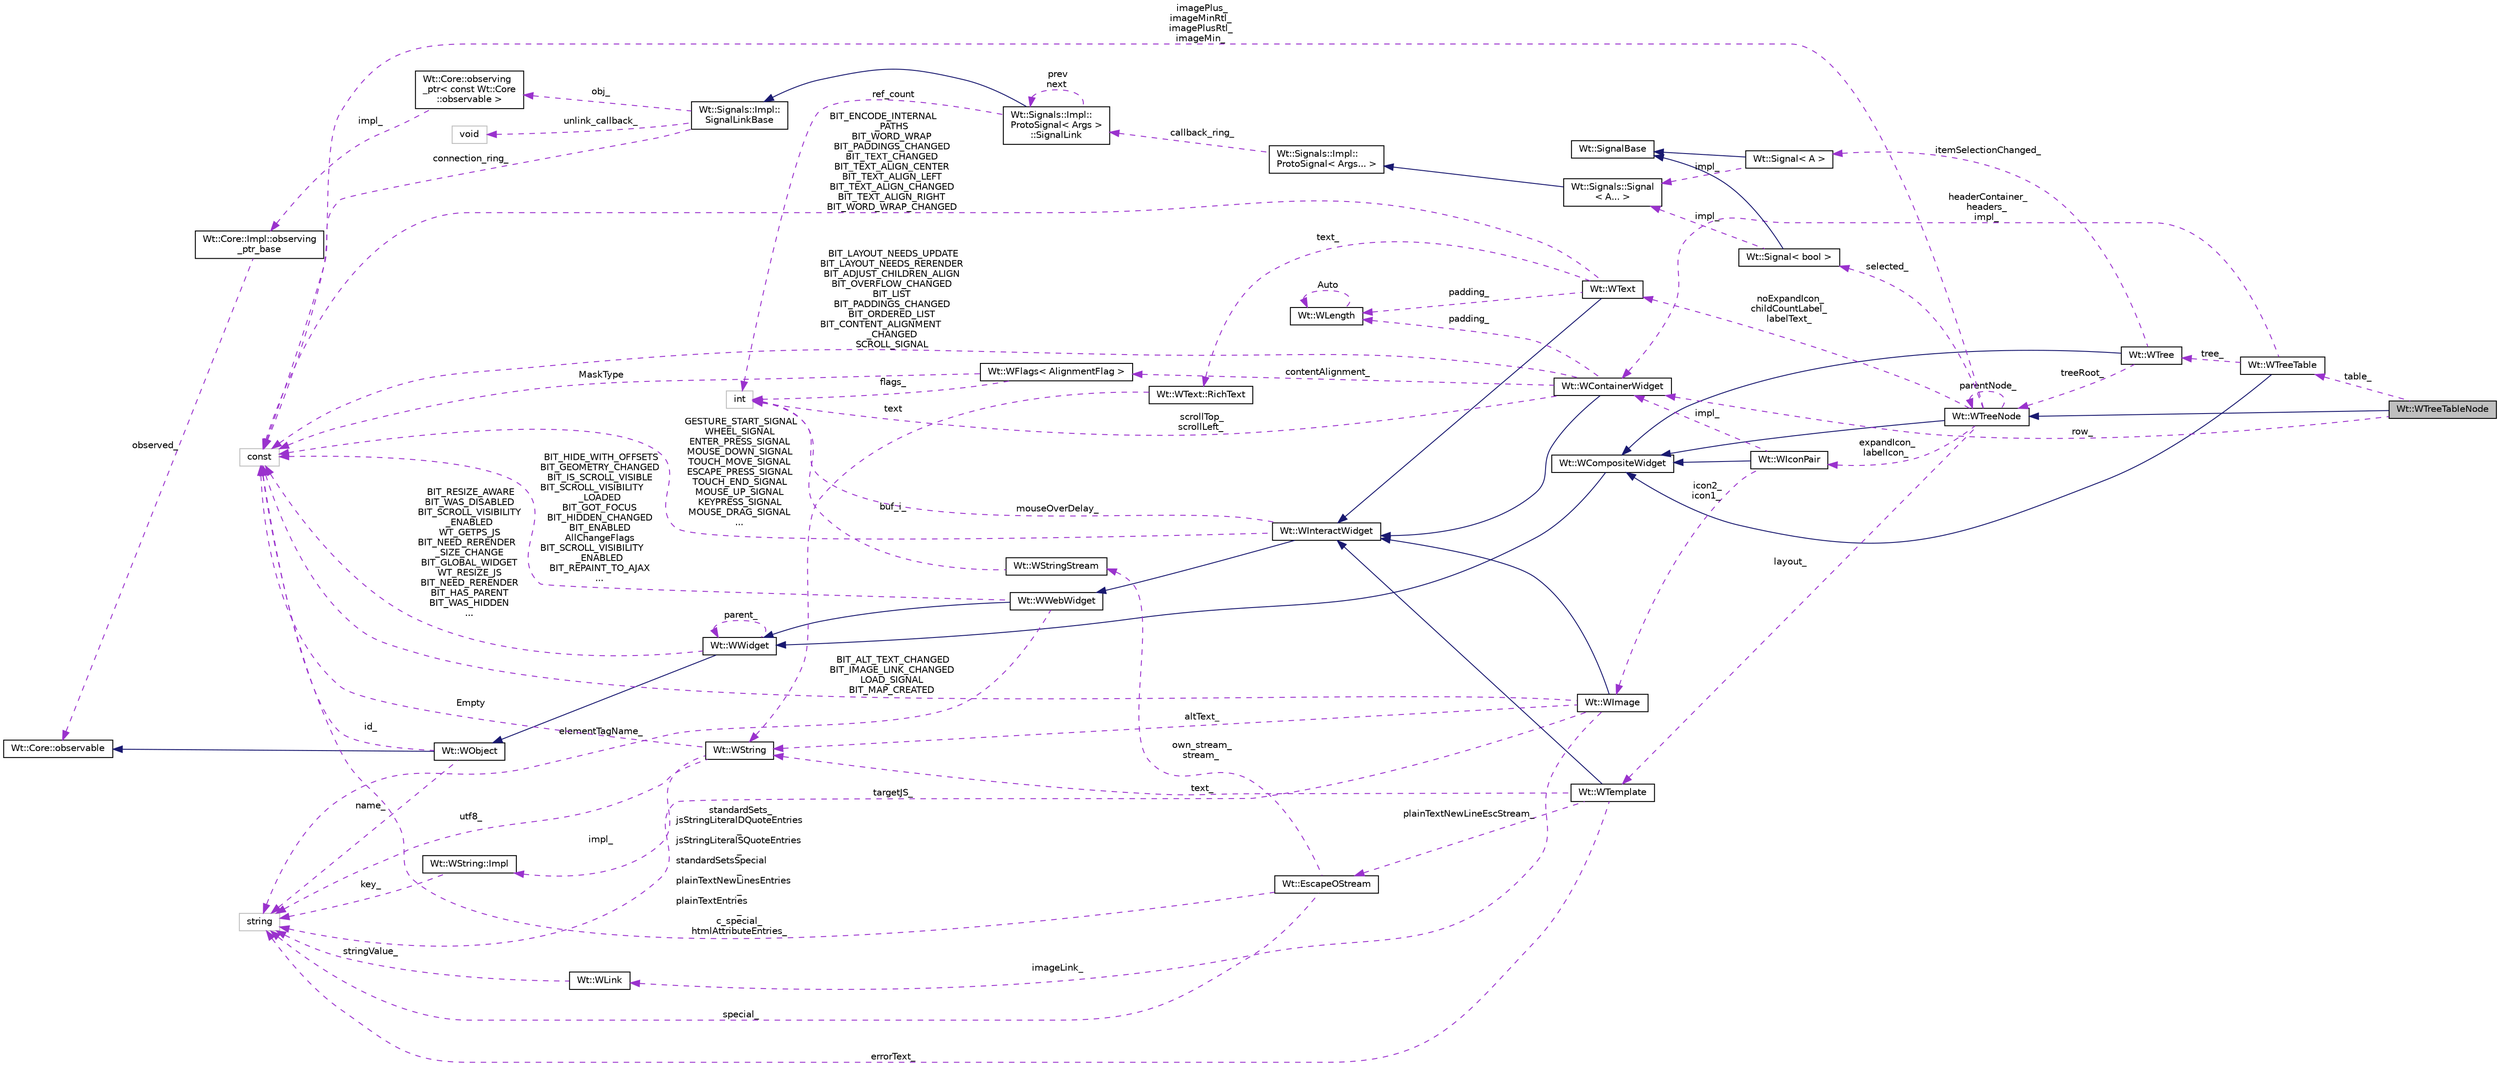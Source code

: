 digraph "Wt::WTreeTableNode"
{
 // LATEX_PDF_SIZE
  edge [fontname="Helvetica",fontsize="10",labelfontname="Helvetica",labelfontsize="10"];
  node [fontname="Helvetica",fontsize="10",shape=record];
  rankdir="LR";
  Node1 [label="Wt::WTreeTableNode",height=0.2,width=0.4,color="black", fillcolor="grey75", style="filled", fontcolor="black",tooltip="A specialized tree node which allows additional data to be associated with each node."];
  Node2 -> Node1 [dir="back",color="midnightblue",fontsize="10",style="solid"];
  Node2 [label="Wt::WTreeNode",height=0.2,width=0.4,color="black", fillcolor="white", style="filled",URL="$classWt_1_1WTreeNode.html",tooltip="A single node in a tree."];
  Node3 -> Node2 [dir="back",color="midnightblue",fontsize="10",style="solid"];
  Node3 [label="Wt::WCompositeWidget",height=0.2,width=0.4,color="black", fillcolor="white", style="filled",URL="$classWt_1_1WCompositeWidget.html",tooltip="A widget that hides the implementation of composite widgets."];
  Node4 -> Node3 [dir="back",color="midnightblue",fontsize="10",style="solid"];
  Node4 [label="Wt::WWidget",height=0.2,width=0.4,color="black", fillcolor="white", style="filled",URL="$classWt_1_1WWidget.html",tooltip="The abstract base class for a user-interface component."];
  Node5 -> Node4 [dir="back",color="midnightblue",fontsize="10",style="solid"];
  Node5 [label="Wt::WObject",height=0.2,width=0.4,color="black", fillcolor="white", style="filled",URL="$classWt_1_1WObject.html",tooltip="A base class for objects that participate in the signal/slot system."];
  Node6 -> Node5 [dir="back",color="midnightblue",fontsize="10",style="solid"];
  Node6 [label="Wt::Core::observable",height=0.2,width=0.4,color="black", fillcolor="white", style="filled",URL="$classWt_1_1Core_1_1observable.html",tooltip="A base class for objects whose life-time can be tracked."];
  Node7 -> Node5 [dir="back",color="darkorchid3",fontsize="10",style="dashed",label=" name_" ];
  Node7 [label="string",height=0.2,width=0.4,color="grey75", fillcolor="white", style="filled",tooltip=" "];
  Node8 -> Node5 [dir="back",color="darkorchid3",fontsize="10",style="dashed",label=" id_" ];
  Node8 [label="const",height=0.2,width=0.4,color="grey75", fillcolor="white", style="filled",tooltip=" "];
  Node4 -> Node4 [dir="back",color="darkorchid3",fontsize="10",style="dashed",label=" parent_" ];
  Node8 -> Node4 [dir="back",color="darkorchid3",fontsize="10",style="dashed",label=" BIT_RESIZE_AWARE\nBIT_WAS_DISABLED\nBIT_SCROLL_VISIBILITY\l_ENABLED\nWT_GETPS_JS\nBIT_NEED_RERENDER\l_SIZE_CHANGE\nBIT_GLOBAL_WIDGET\nWT_RESIZE_JS\nBIT_NEED_RERENDER\nBIT_HAS_PARENT\nBIT_WAS_HIDDEN\n..." ];
  Node9 -> Node2 [dir="back",color="darkorchid3",fontsize="10",style="dashed",label=" layout_" ];
  Node9 [label="Wt::WTemplate",height=0.2,width=0.4,color="black", fillcolor="white", style="filled",URL="$classWt_1_1WTemplate.html",tooltip="A widget that renders an XHTML template."];
  Node10 -> Node9 [dir="back",color="midnightblue",fontsize="10",style="solid"];
  Node10 [label="Wt::WInteractWidget",height=0.2,width=0.4,color="black", fillcolor="white", style="filled",URL="$classWt_1_1WInteractWidget.html",tooltip="An abstract widget that can receive user-interface interaction."];
  Node11 -> Node10 [dir="back",color="midnightblue",fontsize="10",style="solid"];
  Node11 [label="Wt::WWebWidget",height=0.2,width=0.4,color="black", fillcolor="white", style="filled",URL="$classWt_1_1WWebWidget.html",tooltip="A base class for widgets with an HTML counterpart."];
  Node4 -> Node11 [dir="back",color="midnightblue",fontsize="10",style="solid"];
  Node7 -> Node11 [dir="back",color="darkorchid3",fontsize="10",style="dashed",label=" elementTagName_" ];
  Node8 -> Node11 [dir="back",color="darkorchid3",fontsize="10",style="dashed",label=" BIT_HIDE_WITH_OFFSETS\nBIT_GEOMETRY_CHANGED\nBIT_IS_SCROLL_VISIBLE\nBIT_SCROLL_VISIBILITY\l_LOADED\nBIT_GOT_FOCUS\nBIT_HIDDEN_CHANGED\nBIT_ENABLED\nAllChangeFlags\nBIT_SCROLL_VISIBILITY\l_ENABLED\nBIT_REPAINT_TO_AJAX\n..." ];
  Node12 -> Node10 [dir="back",color="darkorchid3",fontsize="10",style="dashed",label=" mouseOverDelay_" ];
  Node12 [label="int",height=0.2,width=0.4,color="grey75", fillcolor="white", style="filled",tooltip=" "];
  Node8 -> Node10 [dir="back",color="darkorchid3",fontsize="10",style="dashed",label=" GESTURE_START_SIGNAL\nWHEEL_SIGNAL\nENTER_PRESS_SIGNAL\nMOUSE_DOWN_SIGNAL\nTOUCH_MOVE_SIGNAL\nESCAPE_PRESS_SIGNAL\nTOUCH_END_SIGNAL\nMOUSE_UP_SIGNAL\nKEYPRESS_SIGNAL\nMOUSE_DRAG_SIGNAL\n..." ];
  Node13 -> Node9 [dir="back",color="darkorchid3",fontsize="10",style="dashed",label=" text_" ];
  Node13 [label="Wt::WString",height=0.2,width=0.4,color="black", fillcolor="white", style="filled",URL="$classWt_1_1WString.html",tooltip="A value class which describes a locale-aware unicode string."];
  Node14 -> Node13 [dir="back",color="darkorchid3",fontsize="10",style="dashed",label=" impl_" ];
  Node14 [label="Wt::WString::Impl",height=0.2,width=0.4,color="black", fillcolor="white", style="filled",URL="$structWt_1_1WString_1_1Impl.html",tooltip=" "];
  Node7 -> Node14 [dir="back",color="darkorchid3",fontsize="10",style="dashed",label=" key_" ];
  Node7 -> Node13 [dir="back",color="darkorchid3",fontsize="10",style="dashed",label=" utf8_" ];
  Node8 -> Node13 [dir="back",color="darkorchid3",fontsize="10",style="dashed",label=" Empty" ];
  Node15 -> Node9 [dir="back",color="darkorchid3",fontsize="10",style="dashed",label=" plainTextNewLineEscStream_" ];
  Node15 [label="Wt::EscapeOStream",height=0.2,width=0.4,color="black", fillcolor="white", style="filled",URL="$classWt_1_1EscapeOStream.html",tooltip=" "];
  Node7 -> Node15 [dir="back",color="darkorchid3",fontsize="10",style="dashed",label=" special_" ];
  Node16 -> Node15 [dir="back",color="darkorchid3",fontsize="10",style="dashed",label=" own_stream_\nstream_" ];
  Node16 [label="Wt::WStringStream",height=0.2,width=0.4,color="black", fillcolor="white", style="filled",URL="$classWt_1_1WStringStream.html",tooltip=" "];
  Node12 -> Node16 [dir="back",color="darkorchid3",fontsize="10",style="dashed",label=" buf_i_" ];
  Node8 -> Node15 [dir="back",color="darkorchid3",fontsize="10",style="dashed",label=" standardSets_\njsStringLiteralDQuoteEntries\l_\njsStringLiteralSQuoteEntries\l_\nstandardSetsSpecial\l_\nplainTextNewLinesEntries\l_\nplainTextEntries\l_\nc_special_\nhtmlAttributeEntries_" ];
  Node7 -> Node9 [dir="back",color="darkorchid3",fontsize="10",style="dashed",label=" errorText_" ];
  Node17 -> Node2 [dir="back",color="darkorchid3",fontsize="10",style="dashed",label=" noExpandIcon_\nchildCountLabel_\nlabelText_" ];
  Node17 [label="Wt::WText",height=0.2,width=0.4,color="black", fillcolor="white", style="filled",URL="$classWt_1_1WText.html",tooltip="A widget that renders (XHTML) text."];
  Node10 -> Node17 [dir="back",color="midnightblue",fontsize="10",style="solid"];
  Node18 -> Node17 [dir="back",color="darkorchid3",fontsize="10",style="dashed",label=" text_" ];
  Node18 [label="Wt::WText::RichText",height=0.2,width=0.4,color="black", fillcolor="white", style="filled",URL="$structWt_1_1WText_1_1RichText.html",tooltip=" "];
  Node13 -> Node18 [dir="back",color="darkorchid3",fontsize="10",style="dashed",label=" text" ];
  Node19 -> Node17 [dir="back",color="darkorchid3",fontsize="10",style="dashed",label=" padding_" ];
  Node19 [label="Wt::WLength",height=0.2,width=0.4,color="black", fillcolor="white", style="filled",URL="$classWt_1_1WLength.html",tooltip="A value class that describes a CSS length."];
  Node19 -> Node19 [dir="back",color="darkorchid3",fontsize="10",style="dashed",label=" Auto" ];
  Node8 -> Node17 [dir="back",color="darkorchid3",fontsize="10",style="dashed",label=" BIT_ENCODE_INTERNAL\l_PATHS\nBIT_WORD_WRAP\nBIT_PADDINGS_CHANGED\nBIT_TEXT_CHANGED\nBIT_TEXT_ALIGN_CENTER\nBIT_TEXT_ALIGN_LEFT\nBIT_TEXT_ALIGN_CHANGED\nBIT_TEXT_ALIGN_RIGHT\nBIT_WORD_WRAP_CHANGED" ];
  Node8 -> Node2 [dir="back",color="darkorchid3",fontsize="10",style="dashed",label=" imagePlus_\nimageMinRtl_\nimagePlusRtl_\nimageMin_" ];
  Node2 -> Node2 [dir="back",color="darkorchid3",fontsize="10",style="dashed",label=" parentNode_" ];
  Node20 -> Node2 [dir="back",color="darkorchid3",fontsize="10",style="dashed",label=" expandIcon_\nlabelIcon_" ];
  Node20 [label="Wt::WIconPair",height=0.2,width=0.4,color="black", fillcolor="white", style="filled",URL="$classWt_1_1WIconPair.html",tooltip="A widget that shows one of two icons depending on its state."];
  Node3 -> Node20 [dir="back",color="midnightblue",fontsize="10",style="solid"];
  Node21 -> Node20 [dir="back",color="darkorchid3",fontsize="10",style="dashed",label=" impl_" ];
  Node21 [label="Wt::WContainerWidget",height=0.2,width=0.4,color="black", fillcolor="white", style="filled",URL="$classWt_1_1WContainerWidget.html",tooltip="A widget that holds and manages child widgets."];
  Node10 -> Node21 [dir="back",color="midnightblue",fontsize="10",style="solid"];
  Node12 -> Node21 [dir="back",color="darkorchid3",fontsize="10",style="dashed",label=" scrollTop_\nscrollLeft_" ];
  Node22 -> Node21 [dir="back",color="darkorchid3",fontsize="10",style="dashed",label=" contentAlignment_" ];
  Node22 [label="Wt::WFlags\< AlignmentFlag \>",height=0.2,width=0.4,color="black", fillcolor="white", style="filled",URL="$classWt_1_1WFlags.html",tooltip=" "];
  Node12 -> Node22 [dir="back",color="darkorchid3",fontsize="10",style="dashed",label=" flags_" ];
  Node8 -> Node22 [dir="back",color="darkorchid3",fontsize="10",style="dashed",label=" MaskType" ];
  Node19 -> Node21 [dir="back",color="darkorchid3",fontsize="10",style="dashed",label=" padding_" ];
  Node8 -> Node21 [dir="back",color="darkorchid3",fontsize="10",style="dashed",label=" BIT_LAYOUT_NEEDS_UPDATE\nBIT_LAYOUT_NEEDS_RERENDER\nBIT_ADJUST_CHILDREN_ALIGN\nBIT_OVERFLOW_CHANGED\nBIT_LIST\nBIT_PADDINGS_CHANGED\nBIT_ORDERED_LIST\nBIT_CONTENT_ALIGNMENT\l_CHANGED\nSCROLL_SIGNAL" ];
  Node23 -> Node20 [dir="back",color="darkorchid3",fontsize="10",style="dashed",label=" icon2_\nicon1_" ];
  Node23 [label="Wt::WImage",height=0.2,width=0.4,color="black", fillcolor="white", style="filled",URL="$classWt_1_1WImage.html",tooltip="A widget that displays an image."];
  Node10 -> Node23 [dir="back",color="midnightblue",fontsize="10",style="solid"];
  Node13 -> Node23 [dir="back",color="darkorchid3",fontsize="10",style="dashed",label=" altText_" ];
  Node7 -> Node23 [dir="back",color="darkorchid3",fontsize="10",style="dashed",label=" targetJS_" ];
  Node24 -> Node23 [dir="back",color="darkorchid3",fontsize="10",style="dashed",label=" imageLink_" ];
  Node24 [label="Wt::WLink",height=0.2,width=0.4,color="black", fillcolor="white", style="filled",URL="$classWt_1_1WLink.html",tooltip="A value class that defines a hyperlink target."];
  Node7 -> Node24 [dir="back",color="darkorchid3",fontsize="10",style="dashed",label=" stringValue_" ];
  Node8 -> Node23 [dir="back",color="darkorchid3",fontsize="10",style="dashed",label=" BIT_ALT_TEXT_CHANGED\nBIT_IMAGE_LINK_CHANGED\nLOAD_SIGNAL\nBIT_MAP_CREATED" ];
  Node25 -> Node2 [dir="back",color="darkorchid3",fontsize="10",style="dashed",label=" selected_" ];
  Node25 [label="Wt::Signal\< bool \>",height=0.2,width=0.4,color="black", fillcolor="white", style="filled",URL="$classWt_1_1Signal.html",tooltip=" "];
  Node26 -> Node25 [dir="back",color="midnightblue",fontsize="10",style="solid"];
  Node26 [label="Wt::SignalBase",height=0.2,width=0.4,color="black", fillcolor="white", style="filled",URL="$classWt_1_1SignalBase.html",tooltip="Abstract base class of a signal."];
  Node27 -> Node25 [dir="back",color="darkorchid3",fontsize="10",style="dashed",label=" impl_" ];
  Node27 [label="Wt::Signals::Signal\l\< A... \>",height=0.2,width=0.4,color="black", fillcolor="white", style="filled",URL="$structWt_1_1Signals_1_1Signal.html",tooltip=" "];
  Node28 -> Node27 [dir="back",color="midnightblue",fontsize="10",style="solid"];
  Node28 [label="Wt::Signals::Impl::\lProtoSignal\< Args... \>",height=0.2,width=0.4,color="black", fillcolor="white", style="filled",URL="$classWt_1_1Signals_1_1Impl_1_1ProtoSignal.html",tooltip=" "];
  Node29 -> Node28 [dir="back",color="darkorchid3",fontsize="10",style="dashed",label=" callback_ring_" ];
  Node29 [label="Wt::Signals::Impl::\lProtoSignal\< Args \>\l::SignalLink",height=0.2,width=0.4,color="black", fillcolor="white", style="filled",URL="$structWt_1_1Signals_1_1Impl_1_1ProtoSignal_1_1SignalLink.html",tooltip=" "];
  Node30 -> Node29 [dir="back",color="midnightblue",fontsize="10",style="solid"];
  Node30 [label="Wt::Signals::Impl::\lSignalLinkBase",height=0.2,width=0.4,color="black", fillcolor="white", style="filled",URL="$classWt_1_1Signals_1_1Impl_1_1SignalLinkBase.html",tooltip=" "];
  Node31 -> Node30 [dir="back",color="darkorchid3",fontsize="10",style="dashed",label=" unlink_callback_" ];
  Node31 [label="void",height=0.2,width=0.4,color="grey75", fillcolor="white", style="filled",tooltip=" "];
  Node32 -> Node30 [dir="back",color="darkorchid3",fontsize="10",style="dashed",label=" obj_" ];
  Node32 [label="Wt::Core::observing\l_ptr\< const Wt::Core\l::observable \>",height=0.2,width=0.4,color="black", fillcolor="white", style="filled",URL="$classWt_1_1Core_1_1observing__ptr.html",tooltip=" "];
  Node33 -> Node32 [dir="back",color="darkorchid3",fontsize="10",style="dashed",label=" impl_" ];
  Node33 [label="Wt::Core::Impl::observing\l_ptr_base",height=0.2,width=0.4,color="black", fillcolor="white", style="filled",URL="$structWt_1_1Core_1_1Impl_1_1observing__ptr__base.html",tooltip=" "];
  Node6 -> Node33 [dir="back",color="darkorchid3",fontsize="10",style="dashed",label=" observed_" ];
  Node8 -> Node30 [dir="back",color="darkorchid3",fontsize="10",style="dashed",label=" connection_ring_" ];
  Node12 -> Node29 [dir="back",color="darkorchid3",fontsize="10",style="dashed",label=" ref_count" ];
  Node29 -> Node29 [dir="back",color="darkorchid3",fontsize="10",style="dashed",label=" prev\nnext" ];
  Node21 -> Node1 [dir="back",color="darkorchid3",fontsize="10",style="dashed",label=" row_" ];
  Node34 -> Node1 [dir="back",color="darkorchid3",fontsize="10",style="dashed",label=" table_" ];
  Node34 [label="Wt::WTreeTable",height=0.2,width=0.4,color="black", fillcolor="white", style="filled",URL="$classWt_1_1WTreeTable.html",tooltip="A table with a navigatable tree in the first column."];
  Node3 -> Node34 [dir="back",color="midnightblue",fontsize="10",style="solid"];
  Node21 -> Node34 [dir="back",color="darkorchid3",fontsize="10",style="dashed",label=" headerContainer_\nheaders_\nimpl_" ];
  Node35 -> Node34 [dir="back",color="darkorchid3",fontsize="10",style="dashed",label=" tree_" ];
  Node35 [label="Wt::WTree",height=0.2,width=0.4,color="black", fillcolor="white", style="filled",URL="$classWt_1_1WTree.html",tooltip="A widget that represents a navigatable tree."];
  Node3 -> Node35 [dir="back",color="midnightblue",fontsize="10",style="solid"];
  Node36 -> Node35 [dir="back",color="darkorchid3",fontsize="10",style="dashed",label=" itemSelectionChanged_" ];
  Node36 [label="Wt::Signal\< A \>",height=0.2,width=0.4,color="black", fillcolor="white", style="filled",URL="$classWt_1_1Signal.html",tooltip="A signal that propagates events to listeners."];
  Node26 -> Node36 [dir="back",color="midnightblue",fontsize="10",style="solid"];
  Node27 -> Node36 [dir="back",color="darkorchid3",fontsize="10",style="dashed",label=" impl_" ];
  Node2 -> Node35 [dir="back",color="darkorchid3",fontsize="10",style="dashed",label=" treeRoot_" ];
}
